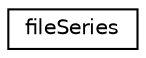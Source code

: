digraph "Graphical Class Hierarchy"
{
 // LATEX_PDF_SIZE
  edge [fontname="Helvetica",fontsize="10",labelfontname="Helvetica",labelfontsize="10"];
  node [fontname="Helvetica",fontsize="10",shape=record];
  rankdir="LR";
  Node0 [label="fileSeries",height=0.2,width=0.4,color="black", fillcolor="white", style="filled",URL="$classpFlow_1_1PFtoVTK_1_1fileSeries.html",tooltip=" "];
}
